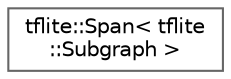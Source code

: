 digraph "Graphical Class Hierarchy"
{
 // LATEX_PDF_SIZE
  bgcolor="transparent";
  edge [fontname=Helvetica,fontsize=10,labelfontname=Helvetica,labelfontsize=10];
  node [fontname=Helvetica,fontsize=10,shape=box,height=0.2,width=0.4];
  rankdir="LR";
  Node0 [id="Node000000",label="tflite::Span\< tflite\l::Subgraph \>",height=0.2,width=0.4,color="grey40", fillcolor="white", style="filled",URL="$classtflite_1_1_span.html",tooltip=" "];
}
